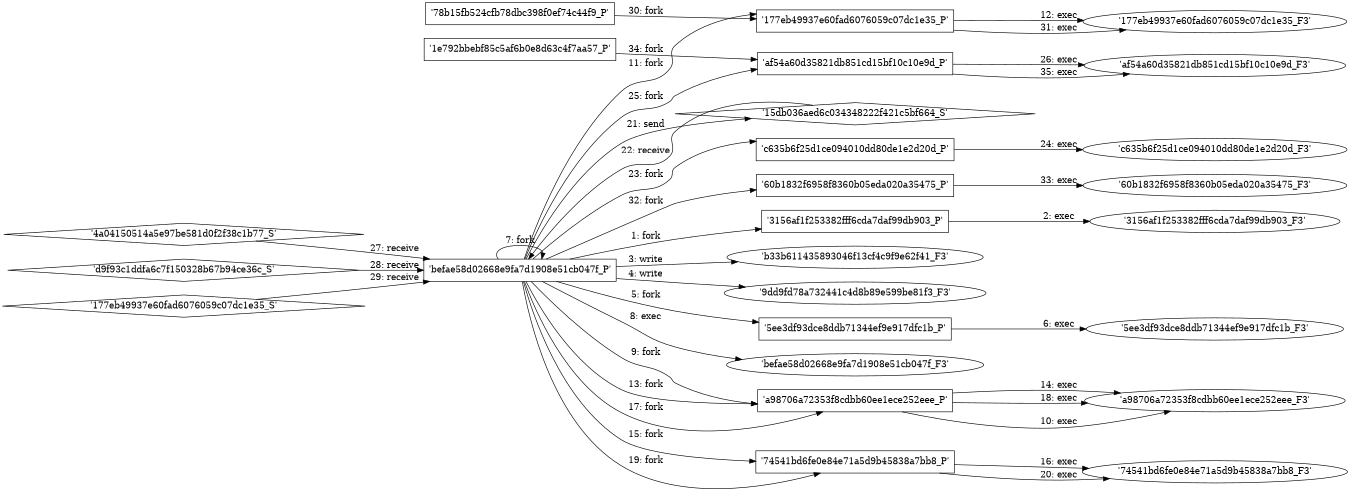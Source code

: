 digraph "D:\Learning\Paper\apt\基于CTI的攻击预警\Dataset\攻击图\ASGfromALLCTI\Microsoft Patch Tuesday — April 2020 Vulnerability disclosures and Snort coverage.dot" {
rankdir="LR"
size="9"
fixedsize="false"
splines="true"
nodesep=0.3
ranksep=0
fontsize=10
overlap="scalexy"
engine= "neato"
	"'befae58d02668e9fa7d1908e51cb047f_P'" [node_type=Process shape=box]
	"'3156af1f253382fff6cda7daf99db903_P'" [node_type=Process shape=box]
	"'befae58d02668e9fa7d1908e51cb047f_P'" -> "'3156af1f253382fff6cda7daf99db903_P'" [label="1: fork"]
	"'3156af1f253382fff6cda7daf99db903_P'" [node_type=Process shape=box]
	"'3156af1f253382fff6cda7daf99db903_F3'" [node_type=File shape=ellipse]
	"'3156af1f253382fff6cda7daf99db903_P'" -> "'3156af1f253382fff6cda7daf99db903_F3'" [label="2: exec"]
	"'b33b611435893046f13cf4c9f9e62f41_F3'" [node_type=file shape=ellipse]
	"'befae58d02668e9fa7d1908e51cb047f_P'" [node_type=Process shape=box]
	"'befae58d02668e9fa7d1908e51cb047f_P'" -> "'b33b611435893046f13cf4c9f9e62f41_F3'" [label="3: write"]
	"'9dd9fd78a732441c4d8b89e599be81f3_F3'" [node_type=file shape=ellipse]
	"'befae58d02668e9fa7d1908e51cb047f_P'" [node_type=Process shape=box]
	"'befae58d02668e9fa7d1908e51cb047f_P'" -> "'9dd9fd78a732441c4d8b89e599be81f3_F3'" [label="4: write"]
	"'befae58d02668e9fa7d1908e51cb047f_P'" [node_type=Process shape=box]
	"'5ee3df93dce8ddb71344ef9e917dfc1b_P'" [node_type=Process shape=box]
	"'befae58d02668e9fa7d1908e51cb047f_P'" -> "'5ee3df93dce8ddb71344ef9e917dfc1b_P'" [label="5: fork"]
	"'5ee3df93dce8ddb71344ef9e917dfc1b_P'" [node_type=Process shape=box]
	"'5ee3df93dce8ddb71344ef9e917dfc1b_F3'" [node_type=File shape=ellipse]
	"'5ee3df93dce8ddb71344ef9e917dfc1b_P'" -> "'5ee3df93dce8ddb71344ef9e917dfc1b_F3'" [label="6: exec"]
	"'befae58d02668e9fa7d1908e51cb047f_P'" [node_type=Process shape=box]
	"'befae58d02668e9fa7d1908e51cb047f_P'" [node_type=Process shape=box]
	"'befae58d02668e9fa7d1908e51cb047f_P'" -> "'befae58d02668e9fa7d1908e51cb047f_P'" [label="7: fork"]
	"'befae58d02668e9fa7d1908e51cb047f_P'" [node_type=Process shape=box]
	"'befae58d02668e9fa7d1908e51cb047f_F3'" [node_type=File shape=ellipse]
	"'befae58d02668e9fa7d1908e51cb047f_P'" -> "'befae58d02668e9fa7d1908e51cb047f_F3'" [label="8: exec"]
	"'befae58d02668e9fa7d1908e51cb047f_P'" [node_type=Process shape=box]
	"'a98706a72353f8cdbb60ee1ece252eee_P'" [node_type=Process shape=box]
	"'befae58d02668e9fa7d1908e51cb047f_P'" -> "'a98706a72353f8cdbb60ee1ece252eee_P'" [label="9: fork"]
	"'a98706a72353f8cdbb60ee1ece252eee_P'" [node_type=Process shape=box]
	"'a98706a72353f8cdbb60ee1ece252eee_F3'" [node_type=File shape=ellipse]
	"'a98706a72353f8cdbb60ee1ece252eee_P'" -> "'a98706a72353f8cdbb60ee1ece252eee_F3'" [label="10: exec"]
	"'befae58d02668e9fa7d1908e51cb047f_P'" [node_type=Process shape=box]
	"'177eb49937e60fad6076059c07dc1e35_P'" [node_type=Process shape=box]
	"'befae58d02668e9fa7d1908e51cb047f_P'" -> "'177eb49937e60fad6076059c07dc1e35_P'" [label="11: fork"]
	"'177eb49937e60fad6076059c07dc1e35_P'" [node_type=Process shape=box]
	"'177eb49937e60fad6076059c07dc1e35_F3'" [node_type=File shape=ellipse]
	"'177eb49937e60fad6076059c07dc1e35_P'" -> "'177eb49937e60fad6076059c07dc1e35_F3'" [label="12: exec"]
	"'befae58d02668e9fa7d1908e51cb047f_P'" [node_type=Process shape=box]
	"'a98706a72353f8cdbb60ee1ece252eee_P'" [node_type=Process shape=box]
	"'befae58d02668e9fa7d1908e51cb047f_P'" -> "'a98706a72353f8cdbb60ee1ece252eee_P'" [label="13: fork"]
	"'a98706a72353f8cdbb60ee1ece252eee_P'" [node_type=Process shape=box]
	"'a98706a72353f8cdbb60ee1ece252eee_F3'" [node_type=File shape=ellipse]
	"'a98706a72353f8cdbb60ee1ece252eee_P'" -> "'a98706a72353f8cdbb60ee1ece252eee_F3'" [label="14: exec"]
	"'befae58d02668e9fa7d1908e51cb047f_P'" [node_type=Process shape=box]
	"'74541bd6fe0e84e71a5d9b45838a7bb8_P'" [node_type=Process shape=box]
	"'befae58d02668e9fa7d1908e51cb047f_P'" -> "'74541bd6fe0e84e71a5d9b45838a7bb8_P'" [label="15: fork"]
	"'74541bd6fe0e84e71a5d9b45838a7bb8_P'" [node_type=Process shape=box]
	"'74541bd6fe0e84e71a5d9b45838a7bb8_F3'" [node_type=File shape=ellipse]
	"'74541bd6fe0e84e71a5d9b45838a7bb8_P'" -> "'74541bd6fe0e84e71a5d9b45838a7bb8_F3'" [label="16: exec"]
	"'befae58d02668e9fa7d1908e51cb047f_P'" [node_type=Process shape=box]
	"'a98706a72353f8cdbb60ee1ece252eee_P'" [node_type=Process shape=box]
	"'befae58d02668e9fa7d1908e51cb047f_P'" -> "'a98706a72353f8cdbb60ee1ece252eee_P'" [label="17: fork"]
	"'a98706a72353f8cdbb60ee1ece252eee_P'" [node_type=Process shape=box]
	"'a98706a72353f8cdbb60ee1ece252eee_F3'" [node_type=File shape=ellipse]
	"'a98706a72353f8cdbb60ee1ece252eee_P'" -> "'a98706a72353f8cdbb60ee1ece252eee_F3'" [label="18: exec"]
	"'befae58d02668e9fa7d1908e51cb047f_P'" [node_type=Process shape=box]
	"'74541bd6fe0e84e71a5d9b45838a7bb8_P'" [node_type=Process shape=box]
	"'befae58d02668e9fa7d1908e51cb047f_P'" -> "'74541bd6fe0e84e71a5d9b45838a7bb8_P'" [label="19: fork"]
	"'74541bd6fe0e84e71a5d9b45838a7bb8_P'" [node_type=Process shape=box]
	"'74541bd6fe0e84e71a5d9b45838a7bb8_F3'" [node_type=File shape=ellipse]
	"'74541bd6fe0e84e71a5d9b45838a7bb8_P'" -> "'74541bd6fe0e84e71a5d9b45838a7bb8_F3'" [label="20: exec"]
	"'15db036aed6c034348222f421c5bf664_S'" [node_type=Socket shape=diamond]
	"'befae58d02668e9fa7d1908e51cb047f_P'" [node_type=Process shape=box]
	"'befae58d02668e9fa7d1908e51cb047f_P'" -> "'15db036aed6c034348222f421c5bf664_S'" [label="21: send"]
	"'15db036aed6c034348222f421c5bf664_S'" -> "'befae58d02668e9fa7d1908e51cb047f_P'" [label="22: receive"]
	"'befae58d02668e9fa7d1908e51cb047f_P'" [node_type=Process shape=box]
	"'c635b6f25d1ce094010dd80de1e2d20d_P'" [node_type=Process shape=box]
	"'befae58d02668e9fa7d1908e51cb047f_P'" -> "'c635b6f25d1ce094010dd80de1e2d20d_P'" [label="23: fork"]
	"'c635b6f25d1ce094010dd80de1e2d20d_P'" [node_type=Process shape=box]
	"'c635b6f25d1ce094010dd80de1e2d20d_F3'" [node_type=File shape=ellipse]
	"'c635b6f25d1ce094010dd80de1e2d20d_P'" -> "'c635b6f25d1ce094010dd80de1e2d20d_F3'" [label="24: exec"]
	"'befae58d02668e9fa7d1908e51cb047f_P'" [node_type=Process shape=box]
	"'af54a60d35821db851cd15bf10c10e9d_P'" [node_type=Process shape=box]
	"'befae58d02668e9fa7d1908e51cb047f_P'" -> "'af54a60d35821db851cd15bf10c10e9d_P'" [label="25: fork"]
	"'af54a60d35821db851cd15bf10c10e9d_P'" [node_type=Process shape=box]
	"'af54a60d35821db851cd15bf10c10e9d_F3'" [node_type=File shape=ellipse]
	"'af54a60d35821db851cd15bf10c10e9d_P'" -> "'af54a60d35821db851cd15bf10c10e9d_F3'" [label="26: exec"]
	"'befae58d02668e9fa7d1908e51cb047f_P'" [node_type=Process shape=box]
	"'4a04150514a5e97be581d0f2f38c1b77_S'" [node_type=Socket shape=diamond]
	"'4a04150514a5e97be581d0f2f38c1b77_S'" -> "'befae58d02668e9fa7d1908e51cb047f_P'" [label="27: receive"]
	"'befae58d02668e9fa7d1908e51cb047f_P'" [node_type=Process shape=box]
	"'d9f93c1ddfa6c7f150328b67b94ce36c_S'" [node_type=Socket shape=diamond]
	"'d9f93c1ddfa6c7f150328b67b94ce36c_S'" -> "'befae58d02668e9fa7d1908e51cb047f_P'" [label="28: receive"]
	"'befae58d02668e9fa7d1908e51cb047f_P'" [node_type=Process shape=box]
	"'177eb49937e60fad6076059c07dc1e35_S'" [node_type=Socket shape=diamond]
	"'177eb49937e60fad6076059c07dc1e35_S'" -> "'befae58d02668e9fa7d1908e51cb047f_P'" [label="29: receive"]
	"'78b15fb524cfb78dbc398f0ef74c44f9_P'" [node_type=Process shape=box]
	"'177eb49937e60fad6076059c07dc1e35_P'" [node_type=Process shape=box]
	"'78b15fb524cfb78dbc398f0ef74c44f9_P'" -> "'177eb49937e60fad6076059c07dc1e35_P'" [label="30: fork"]
	"'177eb49937e60fad6076059c07dc1e35_P'" [node_type=Process shape=box]
	"'177eb49937e60fad6076059c07dc1e35_F3'" [node_type=File shape=ellipse]
	"'177eb49937e60fad6076059c07dc1e35_P'" -> "'177eb49937e60fad6076059c07dc1e35_F3'" [label="31: exec"]
	"'befae58d02668e9fa7d1908e51cb047f_P'" [node_type=Process shape=box]
	"'60b1832f6958f8360b05eda020a35475_P'" [node_type=Process shape=box]
	"'befae58d02668e9fa7d1908e51cb047f_P'" -> "'60b1832f6958f8360b05eda020a35475_P'" [label="32: fork"]
	"'60b1832f6958f8360b05eda020a35475_P'" [node_type=Process shape=box]
	"'60b1832f6958f8360b05eda020a35475_F3'" [node_type=File shape=ellipse]
	"'60b1832f6958f8360b05eda020a35475_P'" -> "'60b1832f6958f8360b05eda020a35475_F3'" [label="33: exec"]
	"'1e792bbebf85c5af6b0e8d63c4f7aa57_P'" [node_type=Process shape=box]
	"'af54a60d35821db851cd15bf10c10e9d_P'" [node_type=Process shape=box]
	"'1e792bbebf85c5af6b0e8d63c4f7aa57_P'" -> "'af54a60d35821db851cd15bf10c10e9d_P'" [label="34: fork"]
	"'af54a60d35821db851cd15bf10c10e9d_P'" [node_type=Process shape=box]
	"'af54a60d35821db851cd15bf10c10e9d_F3'" [node_type=File shape=ellipse]
	"'af54a60d35821db851cd15bf10c10e9d_P'" -> "'af54a60d35821db851cd15bf10c10e9d_F3'" [label="35: exec"]
}

